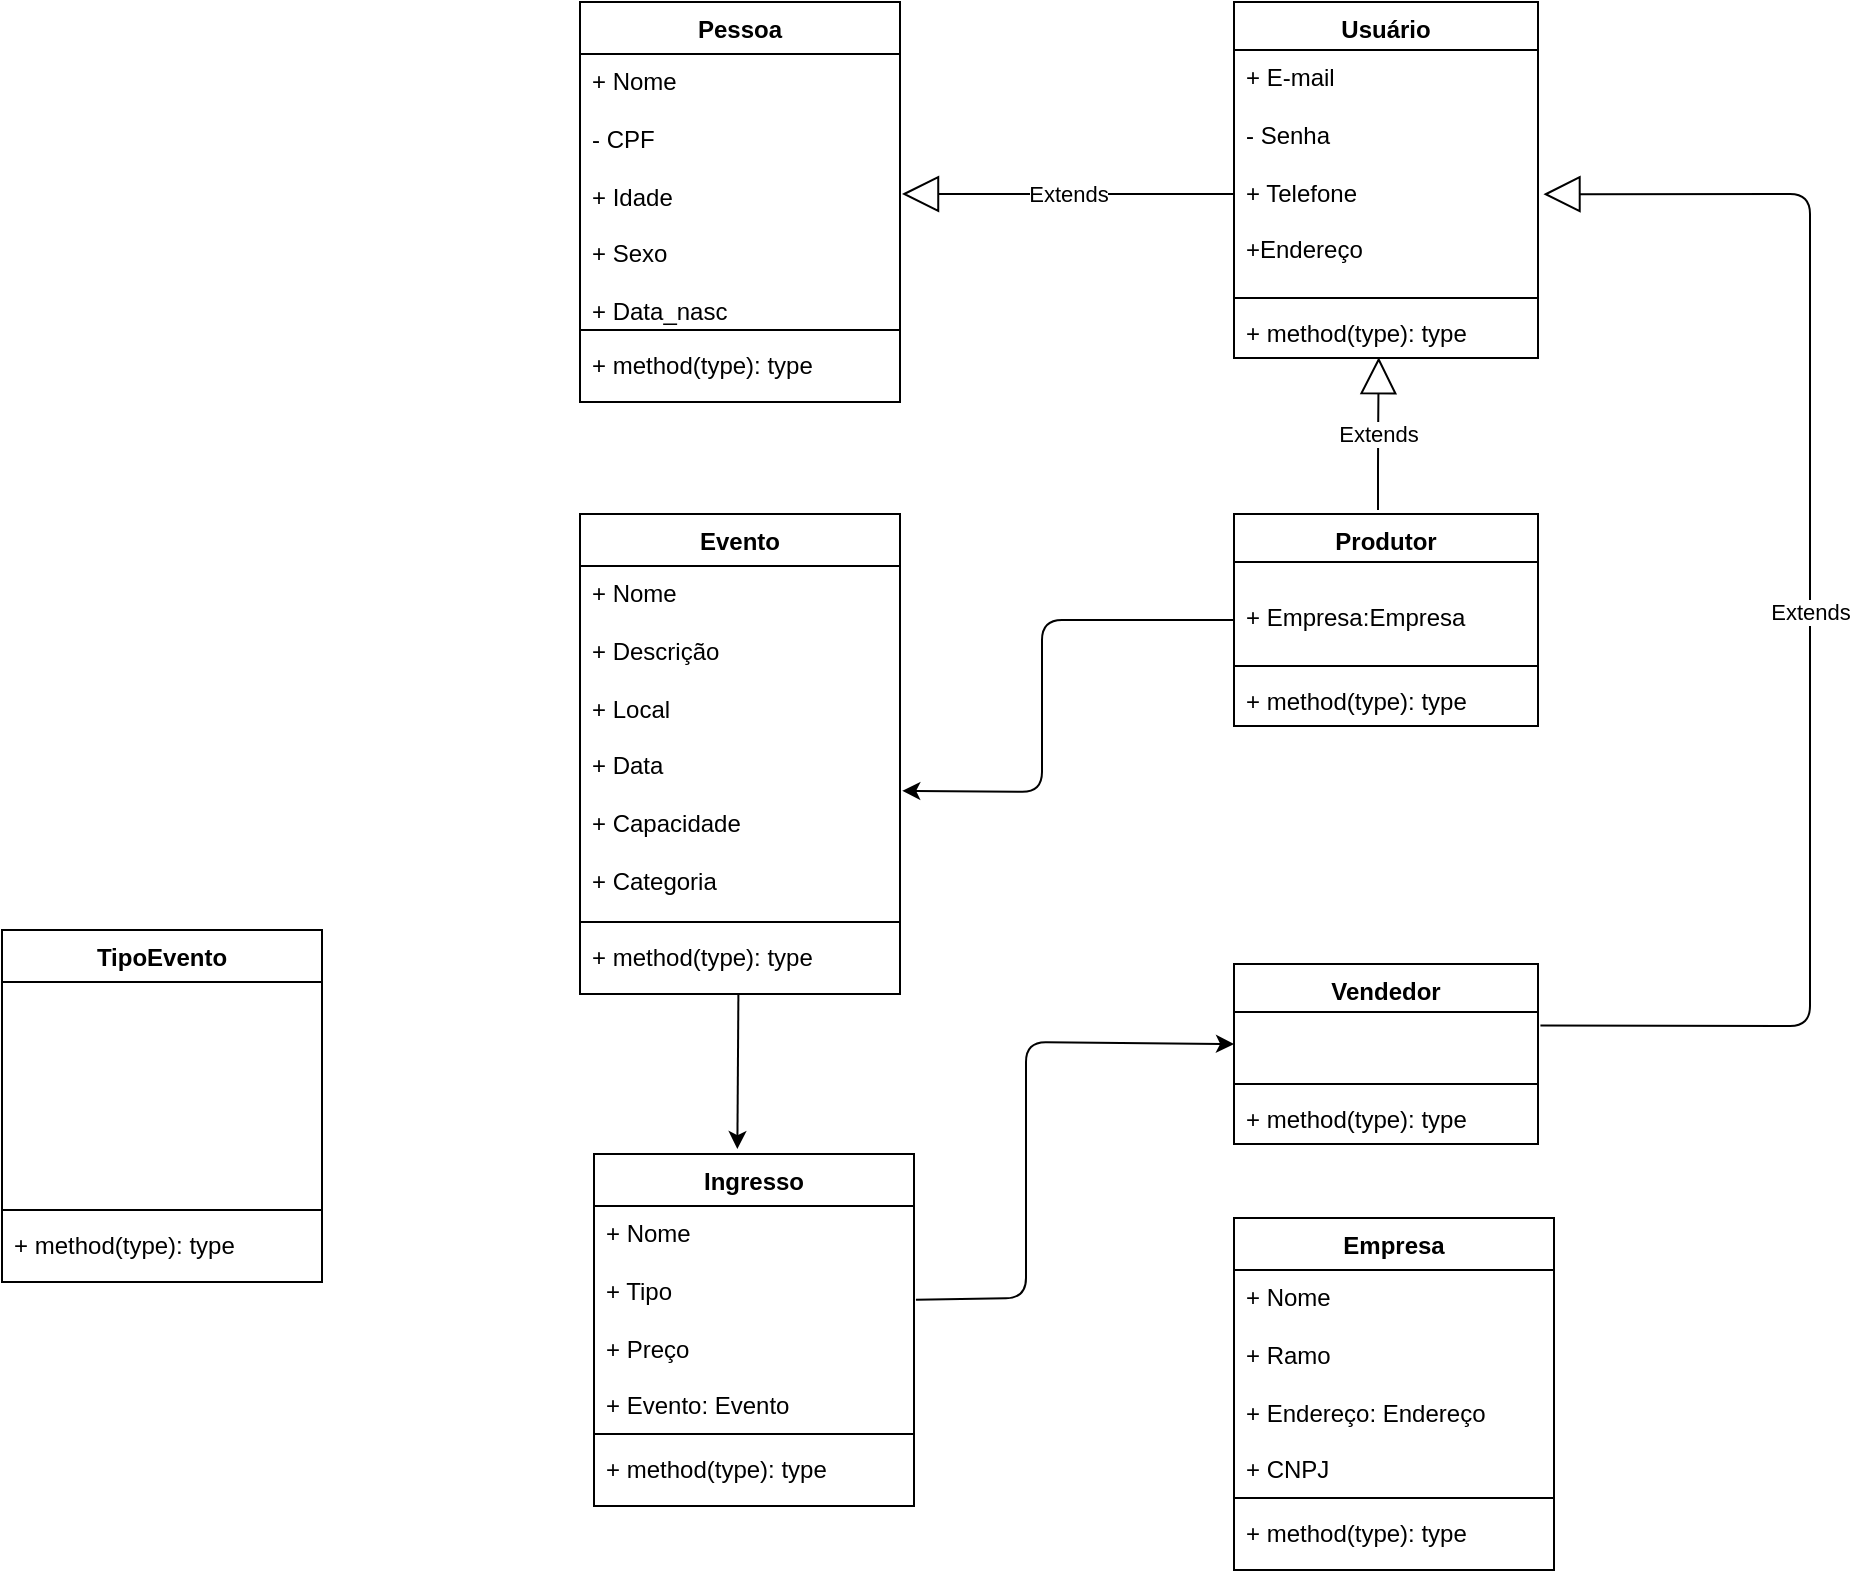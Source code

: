 <mxfile>
    <diagram id="WdanKizA8wDhB1zklW8g" name="Page-1">
        <mxGraphModel dx="1243" dy="938" grid="1" gridSize="8" guides="1" tooltips="1" connect="1" arrows="1" fold="1" page="1" pageScale="1" pageWidth="850" pageHeight="1100" math="0" shadow="0">
            <root>
                <mxCell id="0"/>
                <mxCell id="1" parent="0"/>
                <mxCell id="30" value="Pessoa" style="swimlane;fontStyle=1;align=center;verticalAlign=top;childLayout=stackLayout;horizontal=1;startSize=26;horizontalStack=0;resizeParent=1;resizeParentMax=0;resizeLast=0;collapsible=1;marginBottom=0;whiteSpace=wrap;html=1;" parent="1" vertex="1">
                    <mxGeometry x="345" y="64" width="160" height="200" as="geometry"/>
                </mxCell>
                <mxCell id="31" value="&lt;div&gt;+ Nome&lt;/div&gt;&lt;div&gt;&lt;br&gt;&lt;/div&gt;&lt;div&gt;- CPF&lt;/div&gt;&lt;div&gt;&lt;br&gt;&lt;/div&gt;&lt;div&gt;+ Idade&lt;/div&gt;&lt;div&gt;&lt;br&gt;&lt;/div&gt;&lt;div&gt;+ Sexo&amp;nbsp;&lt;/div&gt;&lt;div&gt;&lt;br&gt;&lt;/div&gt;&lt;div&gt;+ Data_nasc&lt;/div&gt;&lt;div&gt;&lt;br&gt;&lt;/div&gt;&lt;div&gt;&lt;br&gt;&lt;/div&gt;&lt;div&gt;&lt;br&gt;&lt;/div&gt;&lt;div&gt;&lt;br&gt;&lt;/div&gt;&lt;div&gt;&lt;br&gt;&lt;/div&gt;" style="text;strokeColor=none;fillColor=none;align=left;verticalAlign=top;spacingLeft=4;spacingRight=4;overflow=hidden;rotatable=0;points=[[0,0.5],[1,0.5]];portConstraint=eastwest;whiteSpace=wrap;html=1;" parent="30" vertex="1">
                    <mxGeometry y="26" width="160" height="134" as="geometry"/>
                </mxCell>
                <mxCell id="32" value="" style="line;strokeWidth=1;fillColor=none;align=left;verticalAlign=middle;spacingTop=-1;spacingLeft=3;spacingRight=3;rotatable=0;labelPosition=right;points=[];portConstraint=eastwest;strokeColor=inherit;" parent="30" vertex="1">
                    <mxGeometry y="160" width="160" height="8" as="geometry"/>
                </mxCell>
                <mxCell id="33" value="+ method(type): type" style="text;strokeColor=none;fillColor=none;align=left;verticalAlign=top;spacingLeft=4;spacingRight=4;overflow=hidden;rotatable=0;points=[[0,0.5],[1,0.5]];portConstraint=eastwest;whiteSpace=wrap;html=1;" parent="30" vertex="1">
                    <mxGeometry y="168" width="160" height="32" as="geometry"/>
                </mxCell>
                <mxCell id="40" value="Extends" style="endArrow=block;endSize=16;endFill=0;html=1;" parent="1" edge="1">
                    <mxGeometry width="160" relative="1" as="geometry">
                        <mxPoint x="672" y="160" as="sourcePoint"/>
                        <mxPoint x="506" y="160" as="targetPoint"/>
                        <Array as="points">
                            <mxPoint x="585" y="160"/>
                        </Array>
                    </mxGeometry>
                </mxCell>
                <mxCell id="46" value="Usuário" style="swimlane;fontStyle=1;align=center;verticalAlign=top;childLayout=stackLayout;horizontal=1;startSize=24;horizontalStack=0;resizeParent=1;resizeParentMax=0;resizeLast=0;collapsible=1;marginBottom=0;whiteSpace=wrap;html=1;" parent="1" vertex="1">
                    <mxGeometry x="672" y="64" width="152" height="178" as="geometry"/>
                </mxCell>
                <mxCell id="47" value="&lt;span style=&quot;background-color: transparent;&quot;&gt;&lt;font color=&quot;#000000&quot;&gt;+ E-mail&lt;/font&gt;&lt;/span&gt;&lt;div&gt;&lt;br&gt;&lt;/div&gt;&lt;div&gt;- Senha&lt;/div&gt;&lt;div&gt;&lt;br&gt;&lt;/div&gt;&lt;div&gt;+ Telefone&lt;/div&gt;&lt;div&gt;&lt;br&gt;&lt;/div&gt;&lt;div&gt;+Endereço&lt;/div&gt;&lt;div&gt;&lt;br&gt;&lt;/div&gt;&lt;div&gt;&lt;br&gt;&lt;/div&gt;&lt;div&gt;&lt;br&gt;&lt;/div&gt;&lt;div&gt;&lt;br&gt;&lt;div&gt;&lt;span style=&quot;background-color: transparent;&quot;&gt;&lt;br&gt;&lt;/span&gt;&lt;/div&gt;&lt;/div&gt;" style="text;strokeColor=none;fillColor=none;align=left;verticalAlign=top;spacingLeft=4;spacingRight=4;overflow=hidden;rotatable=0;points=[[0,0.5],[1,0.5]];portConstraint=eastwest;whiteSpace=wrap;html=1;" parent="46" vertex="1">
                    <mxGeometry y="24" width="152" height="120" as="geometry"/>
                </mxCell>
                <mxCell id="48" value="" style="line;strokeWidth=1;fillColor=none;align=left;verticalAlign=middle;spacingTop=-1;spacingLeft=3;spacingRight=3;rotatable=0;labelPosition=right;points=[];portConstraint=eastwest;strokeColor=inherit;" parent="46" vertex="1">
                    <mxGeometry y="144" width="152" height="8" as="geometry"/>
                </mxCell>
                <mxCell id="49" value="+ method(type): type" style="text;strokeColor=none;fillColor=none;align=left;verticalAlign=top;spacingLeft=4;spacingRight=4;overflow=hidden;rotatable=0;points=[[0,0.5],[1,0.5]];portConstraint=eastwest;whiteSpace=wrap;html=1;" parent="46" vertex="1">
                    <mxGeometry y="152" width="152" height="26" as="geometry"/>
                </mxCell>
                <mxCell id="82" style="edgeStyle=none;html=1;entryX=1.007;entryY=0.646;entryDx=0;entryDy=0;entryPerimeter=0;" edge="1" parent="1" source="50" target="75">
                    <mxGeometry relative="1" as="geometry">
                        <mxPoint x="584" y="464" as="targetPoint"/>
                        <Array as="points">
                            <mxPoint x="576" y="373"/>
                            <mxPoint x="576" y="459"/>
                        </Array>
                    </mxGeometry>
                </mxCell>
                <mxCell id="50" value="Produtor" style="swimlane;fontStyle=1;align=center;verticalAlign=top;childLayout=stackLayout;horizontal=1;startSize=24;horizontalStack=0;resizeParent=1;resizeParentMax=0;resizeLast=0;collapsible=1;marginBottom=0;whiteSpace=wrap;html=1;" parent="1" vertex="1">
                    <mxGeometry x="672" y="320" width="152" height="106" as="geometry"/>
                </mxCell>
                <mxCell id="51" value="&lt;div&gt;&lt;br&gt;&lt;/div&gt;&lt;div&gt;+ Empresa:Empresa&lt;/div&gt;&lt;div&gt;&lt;br&gt;&lt;/div&gt;&lt;div&gt;&lt;br&gt;&lt;/div&gt;&lt;div&gt;&lt;br&gt;&lt;/div&gt;&lt;div&gt;&lt;br&gt;&lt;div&gt;&lt;span style=&quot;background-color: transparent;&quot;&gt;&lt;br&gt;&lt;/span&gt;&lt;/div&gt;&lt;/div&gt;" style="text;strokeColor=none;fillColor=none;align=left;verticalAlign=top;spacingLeft=4;spacingRight=4;overflow=hidden;rotatable=0;points=[[0,0.5],[1,0.5]];portConstraint=eastwest;whiteSpace=wrap;html=1;" parent="50" vertex="1">
                    <mxGeometry y="24" width="152" height="48" as="geometry"/>
                </mxCell>
                <mxCell id="52" value="" style="line;strokeWidth=1;fillColor=none;align=left;verticalAlign=middle;spacingTop=-1;spacingLeft=3;spacingRight=3;rotatable=0;labelPosition=right;points=[];portConstraint=eastwest;strokeColor=inherit;" parent="50" vertex="1">
                    <mxGeometry y="72" width="152" height="8" as="geometry"/>
                </mxCell>
                <mxCell id="53" value="+ method(type): type" style="text;strokeColor=none;fillColor=none;align=left;verticalAlign=top;spacingLeft=4;spacingRight=4;overflow=hidden;rotatable=0;points=[[0,0.5],[1,0.5]];portConstraint=eastwest;whiteSpace=wrap;html=1;" parent="50" vertex="1">
                    <mxGeometry y="80" width="152" height="26" as="geometry"/>
                </mxCell>
                <mxCell id="55" value="Vendedor" style="swimlane;fontStyle=1;align=center;verticalAlign=top;childLayout=stackLayout;horizontal=1;startSize=24;horizontalStack=0;resizeParent=1;resizeParentMax=0;resizeLast=0;collapsible=1;marginBottom=0;whiteSpace=wrap;html=1;" parent="1" vertex="1">
                    <mxGeometry x="672" y="545" width="152" height="90" as="geometry"/>
                </mxCell>
                <mxCell id="56" value="&lt;div&gt;&lt;div&gt;&lt;span style=&quot;background-color: transparent;&quot;&gt;&lt;br&gt;&lt;/span&gt;&lt;/div&gt;&lt;/div&gt;" style="text;strokeColor=none;fillColor=none;align=left;verticalAlign=top;spacingLeft=4;spacingRight=4;overflow=hidden;rotatable=0;points=[[0,0.5],[1,0.5]];portConstraint=eastwest;whiteSpace=wrap;html=1;" parent="55" vertex="1">
                    <mxGeometry y="24" width="152" height="32" as="geometry"/>
                </mxCell>
                <mxCell id="57" value="" style="line;strokeWidth=1;fillColor=none;align=left;verticalAlign=middle;spacingTop=-1;spacingLeft=3;spacingRight=3;rotatable=0;labelPosition=right;points=[];portConstraint=eastwest;strokeColor=inherit;" parent="55" vertex="1">
                    <mxGeometry y="56" width="152" height="8" as="geometry"/>
                </mxCell>
                <mxCell id="58" value="+ method(type): type" style="text;strokeColor=none;fillColor=none;align=left;verticalAlign=top;spacingLeft=4;spacingRight=4;overflow=hidden;rotatable=0;points=[[0,0.5],[1,0.5]];portConstraint=eastwest;whiteSpace=wrap;html=1;" parent="55" vertex="1">
                    <mxGeometry y="64" width="152" height="26" as="geometry"/>
                </mxCell>
                <mxCell id="59" value="Extends" style="endArrow=block;endSize=16;endFill=0;html=1;entryX=0.476;entryY=0.985;entryDx=0;entryDy=0;entryPerimeter=0;" parent="1" target="49" edge="1">
                    <mxGeometry width="160" relative="1" as="geometry">
                        <mxPoint x="744" y="318" as="sourcePoint"/>
                        <mxPoint x="665" y="288" as="targetPoint"/>
                        <Array as="points">
                            <mxPoint x="744" y="288"/>
                        </Array>
                    </mxGeometry>
                </mxCell>
                <mxCell id="61" value="Extends" style="endArrow=block;endSize=16;endFill=0;html=1;exitX=1.008;exitY=0.21;exitDx=0;exitDy=0;exitPerimeter=0;entryX=1.018;entryY=0.601;entryDx=0;entryDy=0;entryPerimeter=0;" parent="1" edge="1" target="47" source="56">
                    <mxGeometry width="160" relative="1" as="geometry">
                        <mxPoint x="851.32" y="572.36" as="sourcePoint"/>
                        <mxPoint x="888" y="168" as="targetPoint"/>
                        <Array as="points">
                            <mxPoint x="960" y="576"/>
                            <mxPoint x="960" y="160"/>
                        </Array>
                    </mxGeometry>
                </mxCell>
                <mxCell id="62" value="TipoEvento" style="swimlane;fontStyle=1;align=center;verticalAlign=top;childLayout=stackLayout;horizontal=1;startSize=26;horizontalStack=0;resizeParent=1;resizeParentMax=0;resizeLast=0;collapsible=1;marginBottom=0;whiteSpace=wrap;html=1;" parent="1" vertex="1">
                    <mxGeometry x="56" y="528" width="160" height="176" as="geometry"/>
                </mxCell>
                <mxCell id="63" value="&lt;div&gt;&lt;br&gt;&lt;/div&gt;&lt;div&gt;&lt;br&gt;&lt;/div&gt;" style="text;strokeColor=none;fillColor=none;align=left;verticalAlign=top;spacingLeft=4;spacingRight=4;overflow=hidden;rotatable=0;points=[[0,0.5],[1,0.5]];portConstraint=eastwest;whiteSpace=wrap;html=1;" parent="62" vertex="1">
                    <mxGeometry y="26" width="160" height="110" as="geometry"/>
                </mxCell>
                <mxCell id="64" value="" style="line;strokeWidth=1;fillColor=none;align=left;verticalAlign=middle;spacingTop=-1;spacingLeft=3;spacingRight=3;rotatable=0;labelPosition=right;points=[];portConstraint=eastwest;strokeColor=inherit;" parent="62" vertex="1">
                    <mxGeometry y="136" width="160" height="8" as="geometry"/>
                </mxCell>
                <mxCell id="65" value="+ method(type): type" style="text;strokeColor=none;fillColor=none;align=left;verticalAlign=top;spacingLeft=4;spacingRight=4;overflow=hidden;rotatable=0;points=[[0,0.5],[1,0.5]];portConstraint=eastwest;whiteSpace=wrap;html=1;" parent="62" vertex="1">
                    <mxGeometry y="144" width="160" height="32" as="geometry"/>
                </mxCell>
                <mxCell id="66" value="Ingresso" style="swimlane;fontStyle=1;align=center;verticalAlign=top;childLayout=stackLayout;horizontal=1;startSize=26;horizontalStack=0;resizeParent=1;resizeParentMax=0;resizeLast=0;collapsible=1;marginBottom=0;whiteSpace=wrap;html=1;" vertex="1" parent="1">
                    <mxGeometry x="352" y="640" width="160" height="176" as="geometry"/>
                </mxCell>
                <mxCell id="67" value="&lt;div&gt;+ Nome&lt;/div&gt;&lt;div&gt;&lt;br&gt;&lt;/div&gt;&lt;div&gt;+ Tipo&lt;/div&gt;&lt;div&gt;&lt;br&gt;&lt;/div&gt;&lt;div&gt;+ Preço&amp;nbsp;&lt;/div&gt;&lt;div&gt;&lt;br&gt;&lt;/div&gt;&lt;div&gt;+ Evento: Evento&lt;/div&gt;&lt;div&gt;&lt;br&gt;&lt;/div&gt;&lt;div&gt;&lt;br&gt;&lt;/div&gt;&lt;div&gt;&lt;br&gt;&lt;/div&gt;&lt;div&gt;&lt;br&gt;&lt;/div&gt;&lt;div&gt;&lt;br&gt;&lt;/div&gt;" style="text;strokeColor=none;fillColor=none;align=left;verticalAlign=top;spacingLeft=4;spacingRight=4;overflow=hidden;rotatable=0;points=[[0,0.5],[1,0.5]];portConstraint=eastwest;whiteSpace=wrap;html=1;" vertex="1" parent="66">
                    <mxGeometry y="26" width="160" height="110" as="geometry"/>
                </mxCell>
                <mxCell id="68" value="" style="line;strokeWidth=1;fillColor=none;align=left;verticalAlign=middle;spacingTop=-1;spacingLeft=3;spacingRight=3;rotatable=0;labelPosition=right;points=[];portConstraint=eastwest;strokeColor=inherit;" vertex="1" parent="66">
                    <mxGeometry y="136" width="160" height="8" as="geometry"/>
                </mxCell>
                <mxCell id="69" value="+ method(type): type" style="text;strokeColor=none;fillColor=none;align=left;verticalAlign=top;spacingLeft=4;spacingRight=4;overflow=hidden;rotatable=0;points=[[0,0.5],[1,0.5]];portConstraint=eastwest;whiteSpace=wrap;html=1;" vertex="1" parent="66">
                    <mxGeometry y="144" width="160" height="32" as="geometry"/>
                </mxCell>
                <mxCell id="70" value="Empresa" style="swimlane;fontStyle=1;align=center;verticalAlign=top;childLayout=stackLayout;horizontal=1;startSize=26;horizontalStack=0;resizeParent=1;resizeParentMax=0;resizeLast=0;collapsible=1;marginBottom=0;whiteSpace=wrap;html=1;" vertex="1" parent="1">
                    <mxGeometry x="672" y="672" width="160" height="176" as="geometry"/>
                </mxCell>
                <mxCell id="71" value="&lt;div&gt;+ Nome&lt;/div&gt;&lt;div&gt;&lt;br&gt;&lt;/div&gt;&lt;div&gt;+ Ramo&lt;/div&gt;&lt;div&gt;&lt;br&gt;&lt;/div&gt;&lt;div&gt;+ Endereço: Endereço&lt;/div&gt;&lt;div&gt;&lt;br&gt;&lt;/div&gt;&lt;div&gt;+ CNPJ&lt;/div&gt;&lt;div&gt;&lt;br&gt;&lt;/div&gt;&lt;div&gt;&lt;br&gt;&lt;/div&gt;&lt;div&gt;&lt;br&gt;&lt;/div&gt;&lt;div&gt;&lt;br&gt;&lt;/div&gt;&lt;div&gt;&lt;br&gt;&lt;/div&gt;" style="text;strokeColor=none;fillColor=none;align=left;verticalAlign=top;spacingLeft=4;spacingRight=4;overflow=hidden;rotatable=0;points=[[0,0.5],[1,0.5]];portConstraint=eastwest;whiteSpace=wrap;html=1;" vertex="1" parent="70">
                    <mxGeometry y="26" width="160" height="110" as="geometry"/>
                </mxCell>
                <mxCell id="72" value="" style="line;strokeWidth=1;fillColor=none;align=left;verticalAlign=middle;spacingTop=-1;spacingLeft=3;spacingRight=3;rotatable=0;labelPosition=right;points=[];portConstraint=eastwest;strokeColor=inherit;" vertex="1" parent="70">
                    <mxGeometry y="136" width="160" height="8" as="geometry"/>
                </mxCell>
                <mxCell id="73" value="+ method(type): type" style="text;strokeColor=none;fillColor=none;align=left;verticalAlign=top;spacingLeft=4;spacingRight=4;overflow=hidden;rotatable=0;points=[[0,0.5],[1,0.5]];portConstraint=eastwest;whiteSpace=wrap;html=1;" vertex="1" parent="70">
                    <mxGeometry y="144" width="160" height="32" as="geometry"/>
                </mxCell>
                <mxCell id="74" value="Evento" style="swimlane;fontStyle=1;align=center;verticalAlign=top;childLayout=stackLayout;horizontal=1;startSize=26;horizontalStack=0;resizeParent=1;resizeParentMax=0;resizeLast=0;collapsible=1;marginBottom=0;whiteSpace=wrap;html=1;" vertex="1" parent="1">
                    <mxGeometry x="345" y="320" width="160" height="240" as="geometry"/>
                </mxCell>
                <mxCell id="75" value="&lt;div&gt;+ Nome&lt;/div&gt;&lt;div&gt;&lt;br&gt;&lt;/div&gt;&lt;div&gt;+ Descrição&lt;/div&gt;&lt;div&gt;&lt;br&gt;&lt;/div&gt;&lt;div&gt;+ Local&amp;nbsp;&lt;/div&gt;&lt;div&gt;&lt;br&gt;&lt;/div&gt;&lt;div&gt;+ Data&lt;/div&gt;&lt;div&gt;&lt;br&gt;&lt;/div&gt;&lt;div&gt;+ Capacidade&lt;/div&gt;&lt;div&gt;&lt;br&gt;&lt;/div&gt;&lt;div&gt;+ Categoria&lt;/div&gt;&lt;div&gt;&lt;br&gt;&lt;/div&gt;&lt;div&gt;&lt;br&gt;&lt;/div&gt;&lt;div&gt;&lt;br&gt;&lt;/div&gt;&lt;div&gt;&lt;br&gt;&lt;/div&gt;" style="text;strokeColor=none;fillColor=none;align=left;verticalAlign=top;spacingLeft=4;spacingRight=4;overflow=hidden;rotatable=0;points=[[0,0.5],[1,0.5]];portConstraint=eastwest;whiteSpace=wrap;html=1;" vertex="1" parent="74">
                    <mxGeometry y="26" width="160" height="174" as="geometry"/>
                </mxCell>
                <mxCell id="76" value="" style="line;strokeWidth=1;fillColor=none;align=left;verticalAlign=middle;spacingTop=-1;spacingLeft=3;spacingRight=3;rotatable=0;labelPosition=right;points=[];portConstraint=eastwest;strokeColor=inherit;" vertex="1" parent="74">
                    <mxGeometry y="200" width="160" height="8" as="geometry"/>
                </mxCell>
                <mxCell id="77" value="+ method(type): type" style="text;strokeColor=none;fillColor=none;align=left;verticalAlign=top;spacingLeft=4;spacingRight=4;overflow=hidden;rotatable=0;points=[[0,0.5],[1,0.5]];portConstraint=eastwest;whiteSpace=wrap;html=1;" vertex="1" parent="74">
                    <mxGeometry y="208" width="160" height="32" as="geometry"/>
                </mxCell>
                <mxCell id="80" style="edgeStyle=none;html=1;entryX=0.448;entryY=-0.014;entryDx=0;entryDy=0;entryPerimeter=0;" edge="1" parent="1" source="74" target="66">
                    <mxGeometry relative="1" as="geometry"/>
                </mxCell>
                <mxCell id="81" style="edgeStyle=none;html=1;entryX=0;entryY=0.5;entryDx=0;entryDy=0;exitX=1.006;exitY=0.426;exitDx=0;exitDy=0;exitPerimeter=0;" edge="1" parent="1" source="67" target="56">
                    <mxGeometry relative="1" as="geometry">
                        <mxPoint x="544" y="704" as="sourcePoint"/>
                        <Array as="points">
                            <mxPoint x="568" y="712"/>
                            <mxPoint x="568" y="584"/>
                        </Array>
                    </mxGeometry>
                </mxCell>
            </root>
        </mxGraphModel>
    </diagram>
</mxfile>